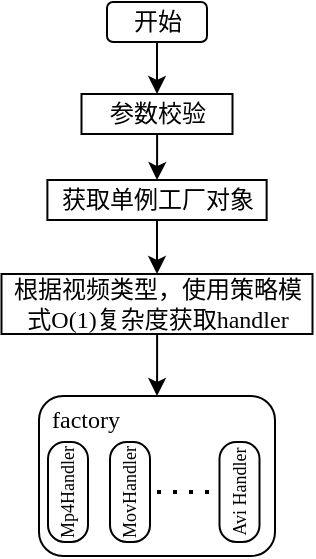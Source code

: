 <mxfile version="26.1.0">
  <diagram name="第 1 页" id="KLoRAD8Rr4eNPZWAdf4I">
    <mxGraphModel dx="681" dy="450" grid="1" gridSize="10" guides="1" tooltips="1" connect="1" arrows="1" fold="1" page="1" pageScale="1" pageWidth="827" pageHeight="1169" math="0" shadow="0">
      <root>
        <mxCell id="0" />
        <mxCell id="1" parent="0" />
        <mxCell id="TyisrgHagVBHa4376Sq0-4" style="edgeStyle=orthogonalEdgeStyle;rounded=0;orthogonalLoop=1;jettySize=auto;html=1;entryX=0.5;entryY=0;entryDx=0;entryDy=0;" edge="1" parent="1" source="lLpGI7_uiI3f87P-loz6-13" target="TyisrgHagVBHa4376Sq0-2">
          <mxGeometry relative="1" as="geometry" />
        </mxCell>
        <mxCell id="lLpGI7_uiI3f87P-loz6-13" value="参数校验" style="rounded=0;whiteSpace=wrap;html=1;fontFamily=宋体;" parent="1" vertex="1">
          <mxGeometry x="361.75" y="110" width="75.5" height="20" as="geometry" />
        </mxCell>
        <mxCell id="TyisrgHagVBHa4376Sq0-8" style="edgeStyle=orthogonalEdgeStyle;rounded=0;orthogonalLoop=1;jettySize=auto;html=1;entryX=0.5;entryY=0;entryDx=0;entryDy=0;" edge="1" parent="1" source="lLpGI7_uiI3f87P-loz6-14" target="lLpGI7_uiI3f87P-loz6-15">
          <mxGeometry relative="1" as="geometry" />
        </mxCell>
        <mxCell id="lLpGI7_uiI3f87P-loz6-14" value="根据视频类型，使用策略模式&lt;font face=&quot;Times New Roman&quot;&gt;O&lt;/font&gt;(1)复杂度获取handler" style="rounded=0;whiteSpace=wrap;html=1;fontFamily=宋体;" parent="1" vertex="1">
          <mxGeometry x="321.75" y="200" width="155.5" height="30" as="geometry" />
        </mxCell>
        <mxCell id="lLpGI7_uiI3f87P-loz6-30" style="edgeStyle=orthogonalEdgeStyle;rounded=0;orthogonalLoop=1;jettySize=auto;html=1;entryX=0.5;entryY=0;entryDx=0;entryDy=0;fontFamily=Times New Roman;" parent="1" source="lLpGI7_uiI3f87P-loz6-29" target="lLpGI7_uiI3f87P-loz6-13" edge="1">
          <mxGeometry relative="1" as="geometry">
            <mxPoint x="399.5" y="123" as="targetPoint" />
          </mxGeometry>
        </mxCell>
        <mxCell id="lLpGI7_uiI3f87P-loz6-29" value="开始" style="rounded=1;whiteSpace=wrap;html=1;fontFamily=宋体;" parent="1" vertex="1">
          <mxGeometry x="374.5" y="64" width="50" height="20" as="geometry" />
        </mxCell>
        <mxCell id="TyisrgHagVBHa4376Sq0-5" style="edgeStyle=orthogonalEdgeStyle;rounded=0;orthogonalLoop=1;jettySize=auto;html=1;entryX=0.5;entryY=0;entryDx=0;entryDy=0;" edge="1" parent="1" source="TyisrgHagVBHa4376Sq0-2" target="lLpGI7_uiI3f87P-loz6-14">
          <mxGeometry relative="1" as="geometry" />
        </mxCell>
        <mxCell id="TyisrgHagVBHa4376Sq0-2" value="获取单例工厂对象" style="rounded=0;whiteSpace=wrap;html=1;fontFamily=宋体;" vertex="1" parent="1">
          <mxGeometry x="344.69" y="153" width="109.63" height="20" as="geometry" />
        </mxCell>
        <mxCell id="TyisrgHagVBHa4376Sq0-7" value="" style="group" vertex="1" connectable="0" parent="1">
          <mxGeometry x="334" y="258" width="124.5" height="83" as="geometry" />
        </mxCell>
        <mxCell id="lLpGI7_uiI3f87P-loz6-15" value="" style="rounded=1;whiteSpace=wrap;html=1;fontFamily=Times New Roman;" parent="TyisrgHagVBHa4376Sq0-7" vertex="1">
          <mxGeometry x="6.5" y="3" width="118" height="80" as="geometry" />
        </mxCell>
        <mxCell id="lLpGI7_uiI3f87P-loz6-31" value="Mp4Handler" style="rounded=1;whiteSpace=wrap;html=1;fontSize=9;arcSize=42;rotation=-90;horizontal=1;fontFamily=Times New Roman;" parent="TyisrgHagVBHa4376Sq0-7" vertex="1">
          <mxGeometry x="-4" y="41" width="50" height="20" as="geometry" />
        </mxCell>
        <mxCell id="lLpGI7_uiI3f87P-loz6-32" value="Avi Handler" style="rounded=1;whiteSpace=wrap;html=1;fontSize=9;arcSize=42;rotation=-90;fontFamily=Times New Roman;" parent="TyisrgHagVBHa4376Sq0-7" vertex="1">
          <mxGeometry x="81.75" y="41" width="50" height="20" as="geometry" />
        </mxCell>
        <mxCell id="lLpGI7_uiI3f87P-loz6-33" value="MovHandler" style="rounded=1;whiteSpace=wrap;html=1;fontSize=9;arcSize=42;rotation=-90;fontFamily=Times New Roman;" parent="TyisrgHagVBHa4376Sq0-7" vertex="1">
          <mxGeometry x="27" y="41" width="50" height="20" as="geometry" />
        </mxCell>
        <mxCell id="lLpGI7_uiI3f87P-loz6-35" value="factory" style="text;html=1;align=center;verticalAlign=middle;whiteSpace=wrap;rounded=0;fontFamily=Times New Roman;" parent="TyisrgHagVBHa4376Sq0-7" vertex="1">
          <mxGeometry width="60" height="30" as="geometry" />
        </mxCell>
        <mxCell id="TyisrgHagVBHa4376Sq0-6" value="" style="endArrow=none;dashed=1;html=1;dashPattern=1 3;strokeWidth=2;rounded=0;entryX=0.5;entryY=0;entryDx=0;entryDy=0;exitX=0.5;exitY=1;exitDx=0;exitDy=0;" edge="1" parent="TyisrgHagVBHa4376Sq0-7">
          <mxGeometry width="50" height="50" relative="1" as="geometry">
            <mxPoint x="65.5" y="51" as="sourcePoint" />
            <mxPoint x="95.75" y="51" as="targetPoint" />
          </mxGeometry>
        </mxCell>
      </root>
    </mxGraphModel>
  </diagram>
</mxfile>
